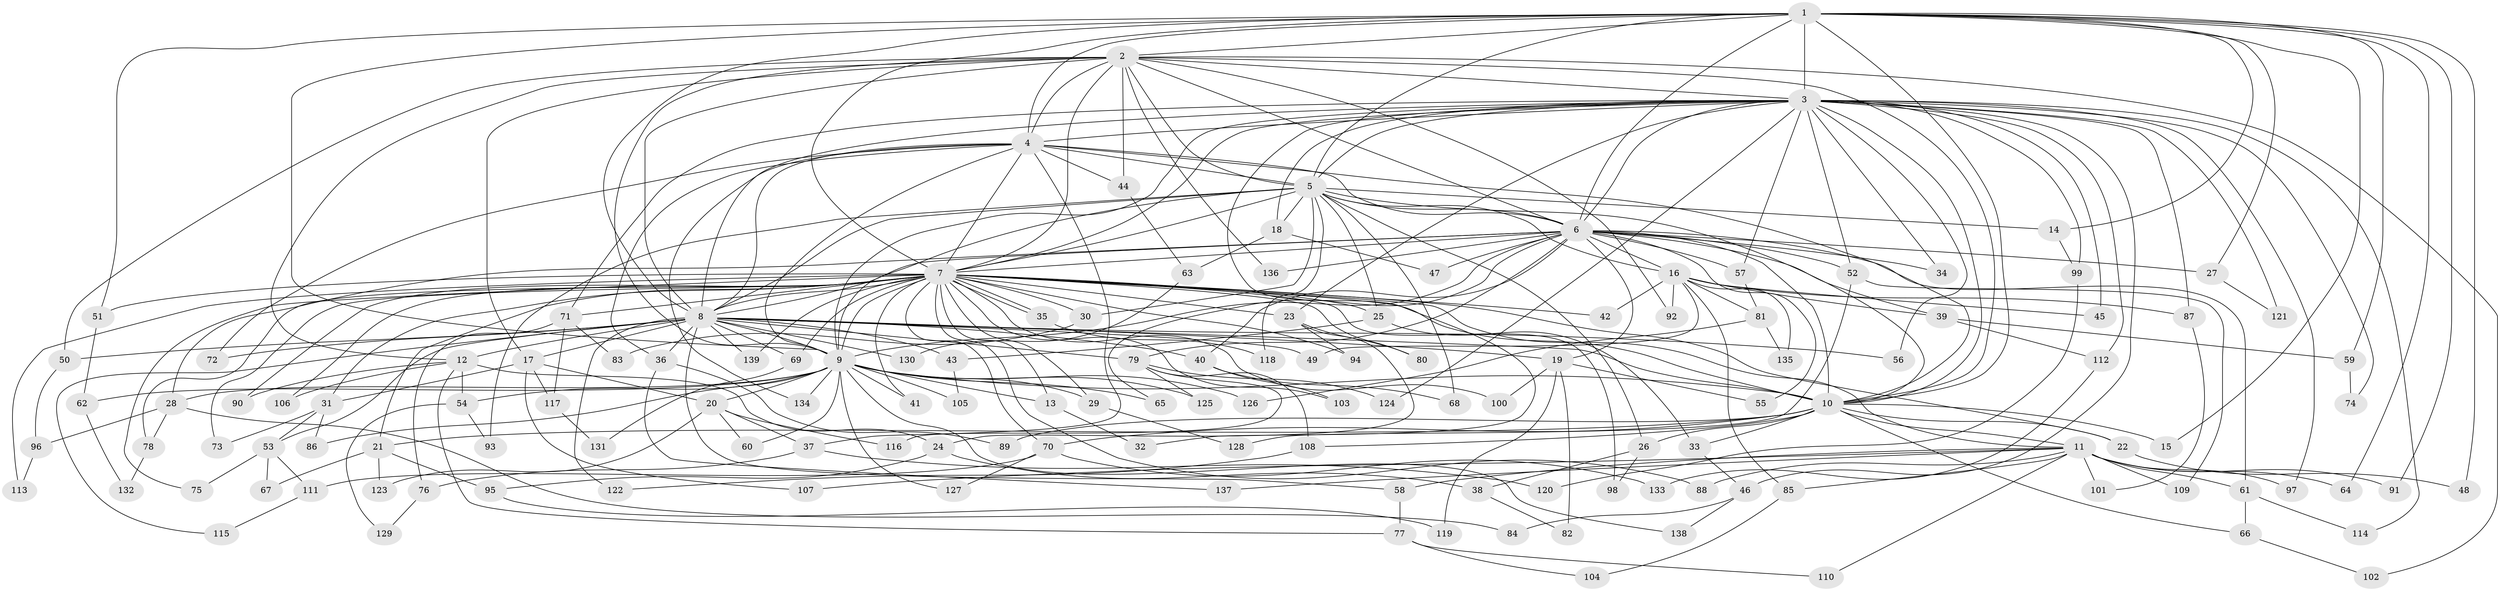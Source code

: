 // Generated by graph-tools (version 1.1) at 2025/44/03/09/25 04:44:40]
// undirected, 139 vertices, 303 edges
graph export_dot {
graph [start="1"]
  node [color=gray90,style=filled];
  1;
  2;
  3;
  4;
  5;
  6;
  7;
  8;
  9;
  10;
  11;
  12;
  13;
  14;
  15;
  16;
  17;
  18;
  19;
  20;
  21;
  22;
  23;
  24;
  25;
  26;
  27;
  28;
  29;
  30;
  31;
  32;
  33;
  34;
  35;
  36;
  37;
  38;
  39;
  40;
  41;
  42;
  43;
  44;
  45;
  46;
  47;
  48;
  49;
  50;
  51;
  52;
  53;
  54;
  55;
  56;
  57;
  58;
  59;
  60;
  61;
  62;
  63;
  64;
  65;
  66;
  67;
  68;
  69;
  70;
  71;
  72;
  73;
  74;
  75;
  76;
  77;
  78;
  79;
  80;
  81;
  82;
  83;
  84;
  85;
  86;
  87;
  88;
  89;
  90;
  91;
  92;
  93;
  94;
  95;
  96;
  97;
  98;
  99;
  100;
  101;
  102;
  103;
  104;
  105;
  106;
  107;
  108;
  109;
  110;
  111;
  112;
  113;
  114;
  115;
  116;
  117;
  118;
  119;
  120;
  121;
  122;
  123;
  124;
  125;
  126;
  127;
  128;
  129;
  130;
  131;
  132;
  133;
  134;
  135;
  136;
  137;
  138;
  139;
  1 -- 2;
  1 -- 3;
  1 -- 4;
  1 -- 5;
  1 -- 6;
  1 -- 7;
  1 -- 8;
  1 -- 9;
  1 -- 10;
  1 -- 14;
  1 -- 15;
  1 -- 27;
  1 -- 48;
  1 -- 51;
  1 -- 59;
  1 -- 64;
  1 -- 91;
  2 -- 3;
  2 -- 4;
  2 -- 5;
  2 -- 6;
  2 -- 7;
  2 -- 8;
  2 -- 9;
  2 -- 10;
  2 -- 12;
  2 -- 17;
  2 -- 44;
  2 -- 50;
  2 -- 92;
  2 -- 102;
  2 -- 136;
  3 -- 4;
  3 -- 5;
  3 -- 6;
  3 -- 7;
  3 -- 8;
  3 -- 9;
  3 -- 10;
  3 -- 18;
  3 -- 23;
  3 -- 32;
  3 -- 34;
  3 -- 45;
  3 -- 46;
  3 -- 52;
  3 -- 56;
  3 -- 57;
  3 -- 71;
  3 -- 74;
  3 -- 87;
  3 -- 97;
  3 -- 99;
  3 -- 112;
  3 -- 114;
  3 -- 121;
  3 -- 124;
  4 -- 5;
  4 -- 6;
  4 -- 7;
  4 -- 8;
  4 -- 9;
  4 -- 10;
  4 -- 36;
  4 -- 37;
  4 -- 44;
  4 -- 72;
  4 -- 134;
  5 -- 6;
  5 -- 7;
  5 -- 8;
  5 -- 9;
  5 -- 10;
  5 -- 14;
  5 -- 16;
  5 -- 18;
  5 -- 25;
  5 -- 26;
  5 -- 30;
  5 -- 68;
  5 -- 93;
  5 -- 118;
  6 -- 7;
  6 -- 8;
  6 -- 9;
  6 -- 10;
  6 -- 16;
  6 -- 19;
  6 -- 27;
  6 -- 28;
  6 -- 34;
  6 -- 39;
  6 -- 40;
  6 -- 47;
  6 -- 52;
  6 -- 55;
  6 -- 57;
  6 -- 61;
  6 -- 65;
  6 -- 79;
  6 -- 136;
  7 -- 8;
  7 -- 9;
  7 -- 10;
  7 -- 11;
  7 -- 13;
  7 -- 21;
  7 -- 22;
  7 -- 23;
  7 -- 25;
  7 -- 29;
  7 -- 30;
  7 -- 31;
  7 -- 35;
  7 -- 35;
  7 -- 41;
  7 -- 42;
  7 -- 51;
  7 -- 69;
  7 -- 70;
  7 -- 71;
  7 -- 73;
  7 -- 75;
  7 -- 78;
  7 -- 80;
  7 -- 88;
  7 -- 90;
  7 -- 94;
  7 -- 98;
  7 -- 100;
  7 -- 103;
  7 -- 106;
  7 -- 113;
  7 -- 139;
  8 -- 9;
  8 -- 10;
  8 -- 12;
  8 -- 17;
  8 -- 19;
  8 -- 36;
  8 -- 40;
  8 -- 43;
  8 -- 49;
  8 -- 50;
  8 -- 53;
  8 -- 56;
  8 -- 58;
  8 -- 69;
  8 -- 72;
  8 -- 79;
  8 -- 115;
  8 -- 122;
  8 -- 130;
  8 -- 139;
  9 -- 10;
  9 -- 13;
  9 -- 20;
  9 -- 28;
  9 -- 29;
  9 -- 41;
  9 -- 54;
  9 -- 60;
  9 -- 62;
  9 -- 65;
  9 -- 86;
  9 -- 105;
  9 -- 125;
  9 -- 126;
  9 -- 127;
  9 -- 134;
  9 -- 138;
  10 -- 11;
  10 -- 15;
  10 -- 21;
  10 -- 22;
  10 -- 26;
  10 -- 33;
  10 -- 66;
  10 -- 70;
  10 -- 89;
  10 -- 108;
  11 -- 58;
  11 -- 61;
  11 -- 64;
  11 -- 85;
  11 -- 88;
  11 -- 91;
  11 -- 97;
  11 -- 101;
  11 -- 107;
  11 -- 109;
  11 -- 110;
  11 -- 137;
  12 -- 24;
  12 -- 54;
  12 -- 77;
  12 -- 90;
  12 -- 106;
  13 -- 32;
  14 -- 99;
  16 -- 39;
  16 -- 42;
  16 -- 45;
  16 -- 49;
  16 -- 81;
  16 -- 85;
  16 -- 87;
  16 -- 92;
  16 -- 135;
  17 -- 20;
  17 -- 31;
  17 -- 107;
  17 -- 117;
  18 -- 47;
  18 -- 63;
  19 -- 55;
  19 -- 82;
  19 -- 100;
  19 -- 119;
  20 -- 37;
  20 -- 60;
  20 -- 116;
  20 -- 123;
  21 -- 67;
  21 -- 95;
  21 -- 123;
  22 -- 48;
  23 -- 24;
  23 -- 80;
  23 -- 94;
  24 -- 38;
  24 -- 95;
  25 -- 33;
  25 -- 43;
  26 -- 38;
  26 -- 98;
  27 -- 121;
  28 -- 78;
  28 -- 84;
  28 -- 96;
  29 -- 128;
  30 -- 83;
  31 -- 53;
  31 -- 73;
  31 -- 86;
  33 -- 46;
  35 -- 118;
  36 -- 89;
  36 -- 137;
  37 -- 76;
  37 -- 120;
  38 -- 82;
  39 -- 59;
  39 -- 112;
  40 -- 68;
  40 -- 103;
  43 -- 105;
  44 -- 63;
  46 -- 84;
  46 -- 138;
  50 -- 96;
  51 -- 62;
  52 -- 109;
  52 -- 128;
  53 -- 67;
  53 -- 75;
  53 -- 111;
  54 -- 93;
  54 -- 129;
  57 -- 81;
  58 -- 77;
  59 -- 74;
  61 -- 66;
  61 -- 114;
  62 -- 132;
  63 -- 130;
  66 -- 102;
  69 -- 131;
  70 -- 111;
  70 -- 127;
  70 -- 133;
  71 -- 76;
  71 -- 83;
  71 -- 117;
  76 -- 129;
  77 -- 104;
  77 -- 110;
  78 -- 132;
  79 -- 108;
  79 -- 116;
  79 -- 124;
  79 -- 125;
  81 -- 126;
  81 -- 135;
  85 -- 104;
  87 -- 101;
  95 -- 119;
  96 -- 113;
  99 -- 120;
  108 -- 122;
  111 -- 115;
  112 -- 133;
  117 -- 131;
}
